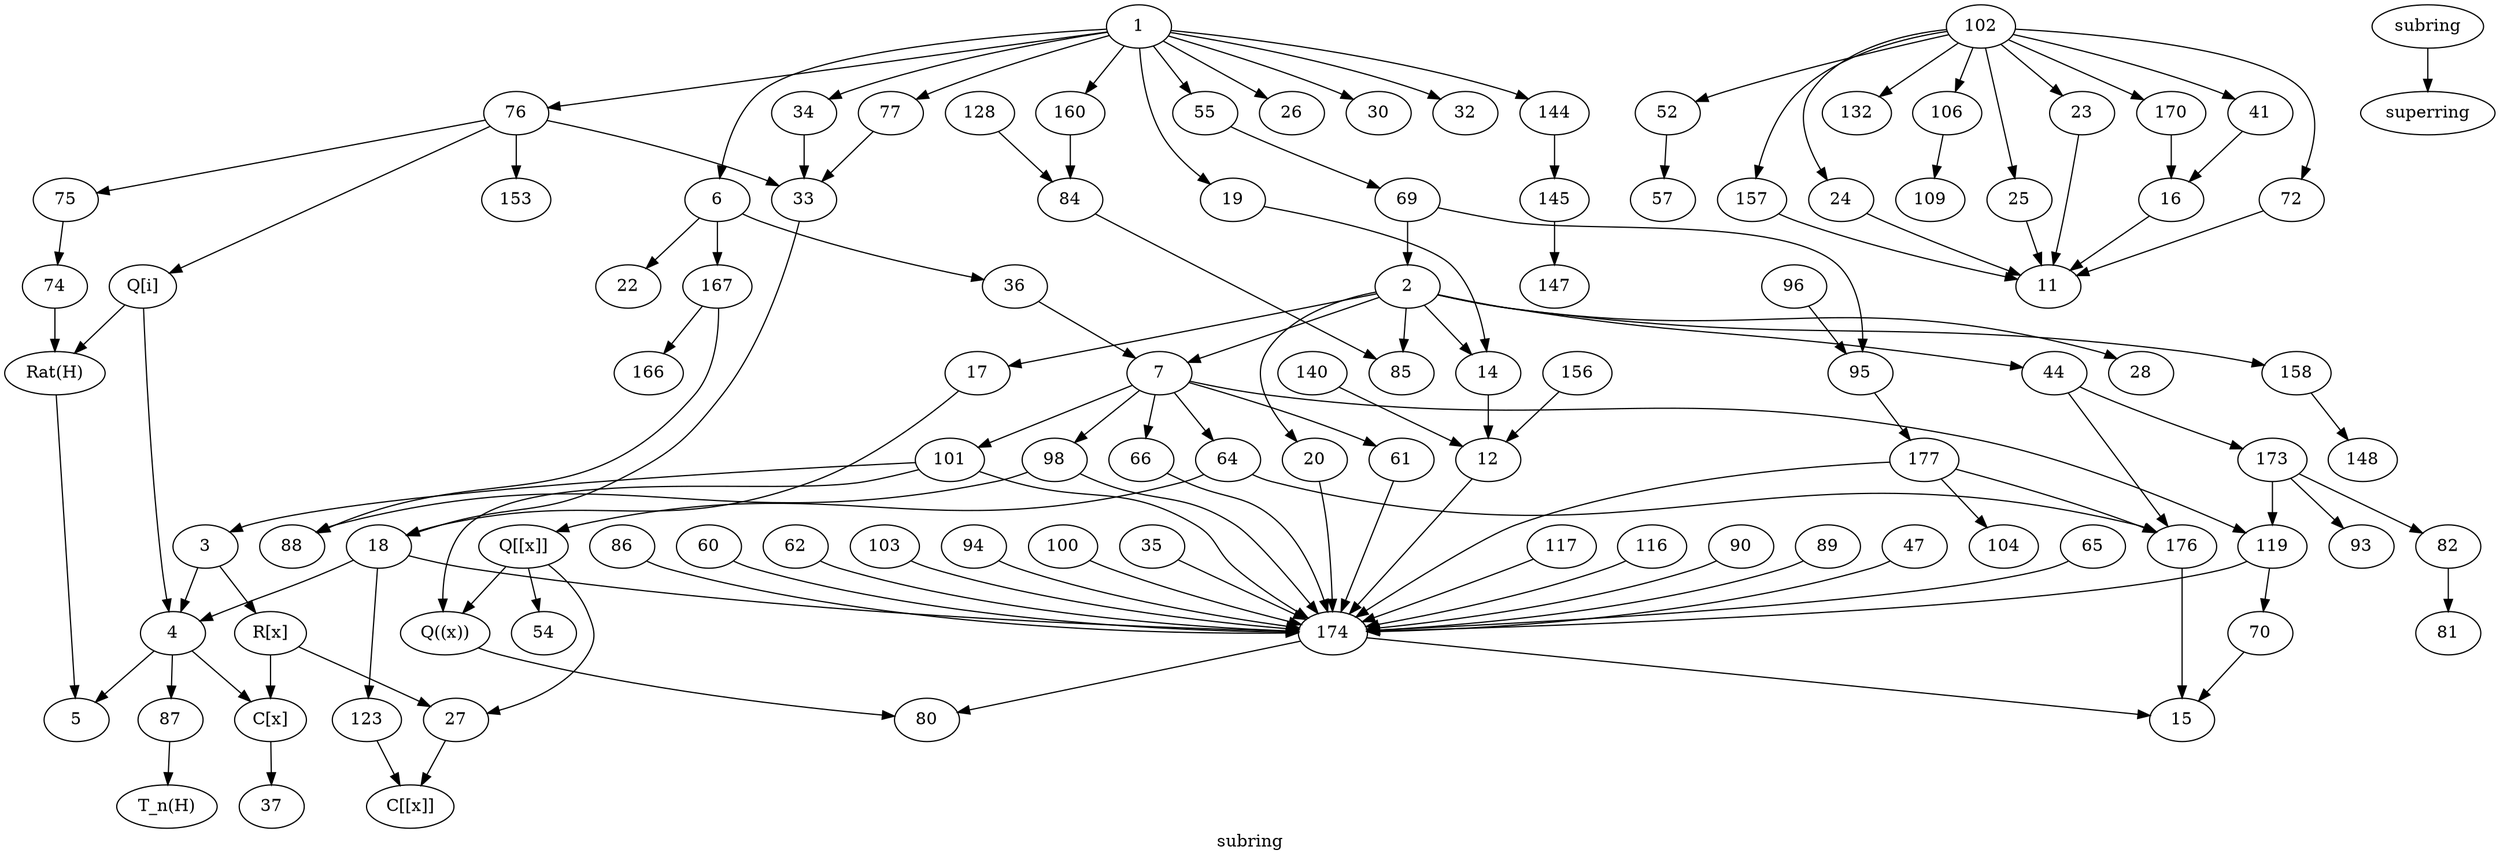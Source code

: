 digraph G {
  1; // Z
  2; //Q
  3; //R
  4; //C
  5; //H
  6;  // Z[x]
  7;  // Q[x]
  12; //M_n(k) (where k = Q)
  14; //T_n(k) (where k = Q)
  15; // rational column-finite matrix ring
  27; // R[[x]]
  34; // Z[(1+sqrt(-19))/2]
  36; // Z+xQ[x]
  41; // right not left kasch ring
  44; // bass's non perfect ring
  52; // countably infinite boolean ring
  57; // \prod F_2
  64; // Q[[x^2,x^3]]
  70; //Bergman's exchange ring that isn't clean
  72; // Nakayama's QF ring
  74; // Hurwitz quaternions
  75; // Lipschitz quaternions
  76; // Z[i]
  77; // Z[sqrt(-5)]
  80; //O'Meara's infinite matrix algebra
  81; //Bergman's unit-regular ring
  82; //Bergman's non-unit-regular subring
  88; //R[x1,x2,...]
  98; // Q[x_1,...,x_n]
  101; // Q(x)
  102; // F_2
  123; // Mori not Krull domain
  132; //Samuel's UFD having a non-UFD power series ring
  153; //Puninski's 2-dimensional uniserial domain
  167; //Z[x0,x1,x2,...]
  170; // Basic ring of nakayama's QF ring
  "Rat(H)"; // placeholder for rational quaternions
  "Q[i]";
  "Q[[x]]";
  "Q((x))";
  176; //infinite upper triangular rational matrices
  174; //row-and-column finite infinite rational matrices
  173; //finite-support rational matrices plus diagonal copy of Q
  16; // "T_n(F_2)";
  11; // "M_n(F_2)";

  label = "subring";
  subring -> superring;
  // Existing
//   1 -> 2;
//   1 -> 4;
//   2 -> 3;
  3 -> 4;
  4 -> 5;
//   6 -> 101;
  14 -> 12;
//   44 -> 15;
//   64 -> 27;
//   77 -> 4;
  82 -> 81;
  36 -> 7;
  6 -> 36;
  52 -> 57;


  // Adopted
  6 -> 167;
  167 -> 166;
  167 -> 88;
  98 -> 88;
  7 -> 98; // update 98 to have rational entries
  76 -> 153;
  76 -> 75;
  76 -> 33;
//   33 -> 4; // Can we say more?
  7 -> 101;
  6 -> 22;
  145 -> 147;
  75 -> 74;
  144 -> 145;
  77 -> 33;
  158 -> 148;
  34 -> 33;
  1 -> 55 -> 69 -> 2;
  69 -> 95; // if p specialized to 2
  7 -> 119 -> 70; // specialize 70 to Q
  160 -> 84; // specialize 160 to p=2
  18 -> 123;
  19 -> 14;
  106 -> 109;
  101 -> 3;
  84 -> 85;// specialize 84 and 85 to p=2
  17 -> 18;
  7 -> 64;
  7 -> 61;
  41 -> 16;
  4 -> 87;
  2 -> 85;
  70 -> 15; // specialize 70 to Q
  18 -> 4;
  170 -> 16;
  7 -> 66; // specialize 66 to Q
   // Fix 16 to be T_n(F_2) instead of T_2(F_2)
  72 -> 11;
  157 -> 11;
  24 -> 11;
  16 -> 11;
  25 -> 11;
  23 -> 11;
  173 -> 93; // specialize 93 to Q
  44 -> 173;
  173 -> 82;
//   173 -> 174;
  174 -> 80; // on the diagonal, right?
  174 -> 15;
  173 -> 119;
  119 -> 174;
  44 -> 176;
  176 -> 15;
  156 -> 12; // need to specialize 12 to Q
  140 -> 12;
  66  -> 174;
  61 -> 174;
  101 -> 174;
  98 -> 174;
  12 -> 174;
  18 -> 174;
  20 -> 174;
  117 -> 174;
  116 -> 174;
  90 -> 174;
  89 -> 174;
  47 -> 174;
  65 -> 174;
  86 -> 174;
  60 -> 174;
  62 -> 174;
  103 -> 174;
  94 -> 174;
  100 -> 174;
  35 -> 174;
  33 -> 18;
//   7 -> 176;
  96 -> 95;
  177 -> 174;
  64 -> 176;
  177 -> 104;
  177 -> 176;
  128 -> 84;
  95 -> 177;


  // Proposed

//   76 -> 4;
  1 -> 76;
  1 -> 26;
  1 -> 77;
  1 -> 30;
  2 -> 7;
  1 -> 6;
  1 -> 32;
  1 -> 160;
  1 -> 34;
  1 -> 144;
  1 -> 19;
//   3 -> 27;
  2 -> 28;
  2 -> 44;
  2 -> 17;
  2 -> 158;
  2 -> 14; // update 14+12 to be rational entries
  2 -> 20;
  102 -> 170;
  102 -> 41;
  102 -> 72;
  102 -> 132;
  102 -> 23;
  102 -> 24;
  102 -> 25;
  102 -> 106;
  102 -> 52;
  102 -> 157;

//   34 -> 4;
  74 ->"Rat(H)";
  "Rat(H)" -> 5;
  "Q[i]" -> "Rat(H)";
  76 -> "Q[i]";
  "Rat(H)"; // placeholder for rational quaternions
  "Q[i]" -> 4;
  "Q((x))" -> 80;
  64 -> "Q[[x]]"; // Right?
//   7 -> "Q[[x]]";
  "Q[[x]]" -> "Q((x))";
//   2 -> 70;  // 70 looks suspiciously like it might contain Q((x)) as in O'meara's description
  101 -> "Q((x))";
  123 -> "C[[x]]";
  27 -> "C[[x]]";
  "Q[[x]]" -> 27;
  // Specialize 10 to Z/(4) and then make it a subring of 29?
  4 -> "C[x]" -> 37;
  "R[x]" -> "C[x]";
  "R[x]" -> 27;
  3 -> "R[x]";

  "Q[[x]]" -> 54;//specialize 54 to Q


  87 -> "T_n(H)";

  // 130 embeds in the product ring C^[0,1]

  // not sure if 69 -> 160 when specialized to p=2


    // 81 -> 80;  ????? Don't recall this one: not sure where it came from

//   168 -> 177;
//   168 -> 95;

}